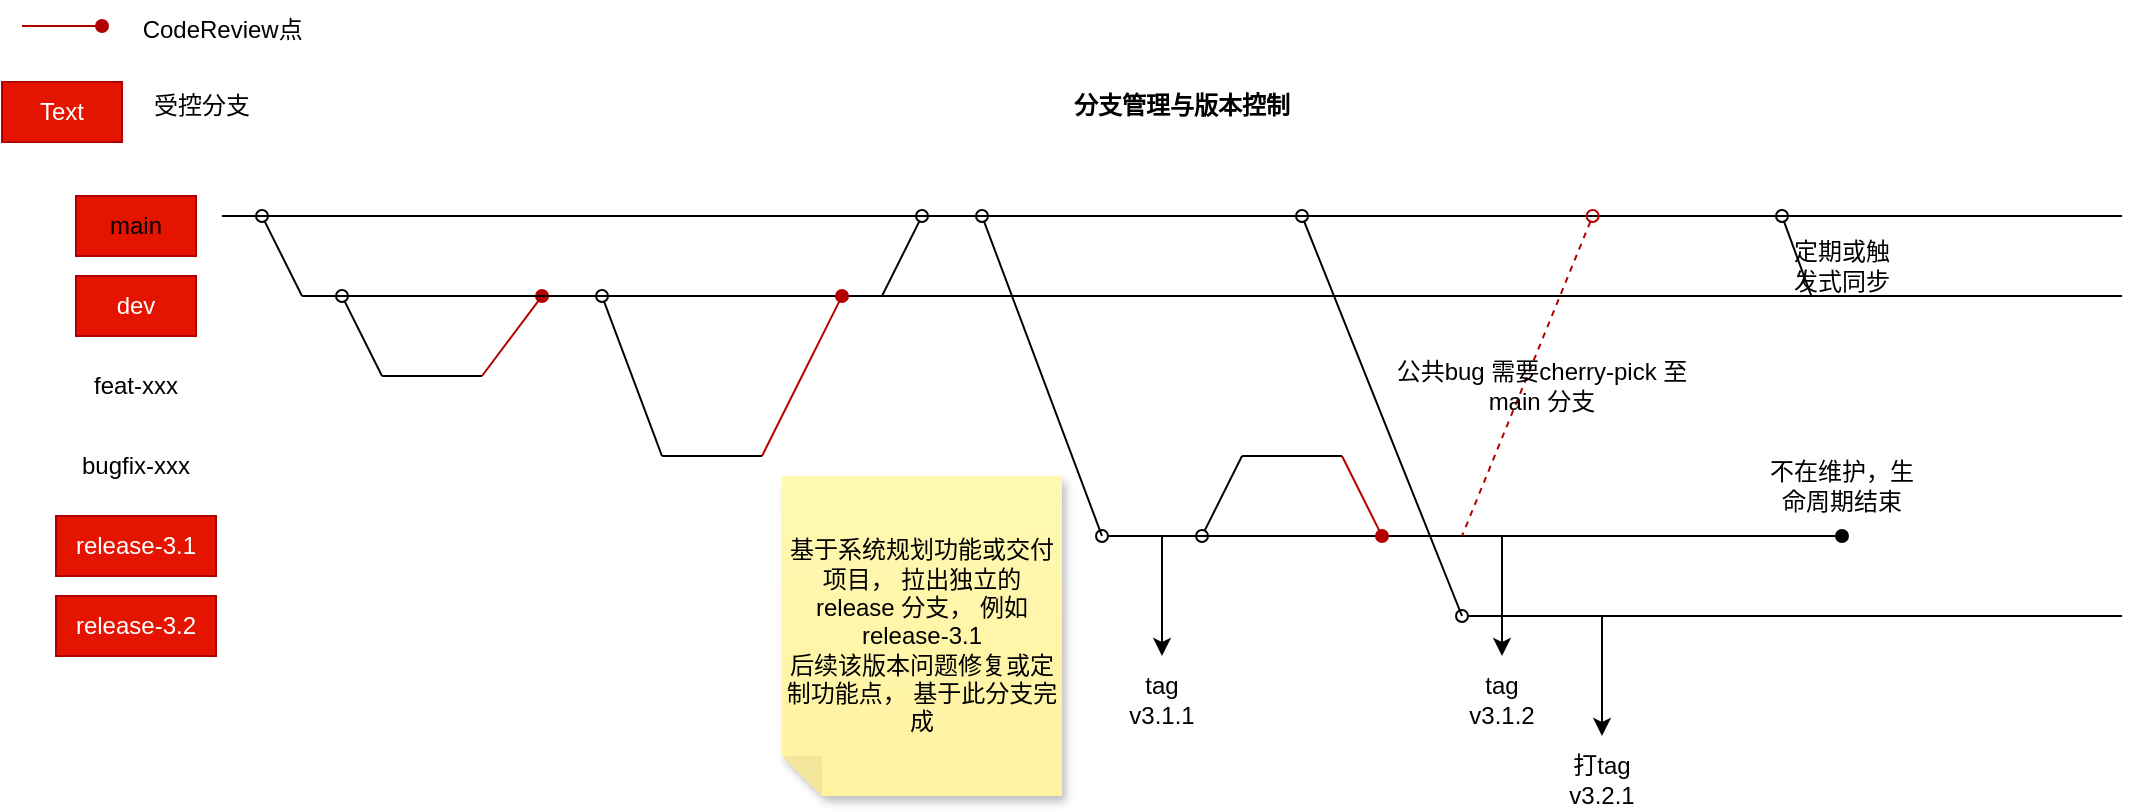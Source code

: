 <mxfile version="20.8.5" type="github">
  <diagram id="Iw8dQtYUUzgtc8tknxo8" name="第 2 页">
    <mxGraphModel dx="1834" dy="1156" grid="0" gridSize="10" guides="1" tooltips="1" connect="1" arrows="1" fold="1" page="0" pageScale="1" pageWidth="827" pageHeight="1169" background="#ffffff" math="0" shadow="0">
      <root>
        <mxCell id="0" />
        <mxCell id="1" parent="0" />
        <mxCell id="PxnFiGonAciIz-0vyAdE-10" value="&lt;font color=&quot;#000000&quot;&gt;main&lt;/font&gt;" style="text;strokeColor=#B20000;align=center;fillColor=#e51400;html=1;verticalAlign=middle;whiteSpace=wrap;rounded=0;fontColor=#ffffff;" parent="1" vertex="1">
          <mxGeometry x="17" y="70" width="60" height="30" as="geometry" />
        </mxCell>
        <mxCell id="PxnFiGonAciIz-0vyAdE-14" value="dev" style="text;strokeColor=#B20000;align=center;fillColor=#e51400;html=1;verticalAlign=middle;whiteSpace=wrap;rounded=0;fontColor=#ffffff;" parent="1" vertex="1">
          <mxGeometry x="17" y="110" width="60" height="30" as="geometry" />
        </mxCell>
        <mxCell id="PxnFiGonAciIz-0vyAdE-16" value="feat-xxx" style="text;strokeColor=none;align=center;fillColor=none;html=1;verticalAlign=middle;whiteSpace=wrap;rounded=0;" parent="1" vertex="1">
          <mxGeometry x="17" y="150" width="60" height="30" as="geometry" />
        </mxCell>
        <mxCell id="PxnFiGonAciIz-0vyAdE-18" value="bugfix-xxx" style="text;strokeColor=none;align=center;fillColor=none;html=1;verticalAlign=middle;whiteSpace=wrap;rounded=0;" parent="1" vertex="1">
          <mxGeometry x="17" y="190" width="60" height="30" as="geometry" />
        </mxCell>
        <mxCell id="PxnFiGonAciIz-0vyAdE-20" value="release-3.1" style="text;strokeColor=#B20000;align=center;fillColor=#e51400;html=1;verticalAlign=middle;whiteSpace=wrap;rounded=0;fontColor=#ffffff;" parent="1" vertex="1">
          <mxGeometry x="7" y="230" width="80" height="30" as="geometry" />
        </mxCell>
        <mxCell id="PxnFiGonAciIz-0vyAdE-26" value="" style="edgeStyle=none;orthogonalLoop=1;jettySize=auto;html=1;rounded=0;endArrow=none;endFill=0;startArrow=oval;startFill=0;" parent="1" edge="1">
          <mxGeometry width="80" relative="1" as="geometry">
            <mxPoint x="110" y="80" as="sourcePoint" />
            <mxPoint x="130" y="120" as="targetPoint" />
            <Array as="points" />
          </mxGeometry>
        </mxCell>
        <mxCell id="PxnFiGonAciIz-0vyAdE-33" value="" style="edgeStyle=none;orthogonalLoop=1;jettySize=auto;html=1;rounded=0;endArrow=none;endFill=0;startArrow=oval;startFill=1;fillColor=#e51400;strokeColor=#B20000;" parent="1" edge="1">
          <mxGeometry width="80" relative="1" as="geometry">
            <mxPoint x="250" y="120" as="sourcePoint" />
            <mxPoint x="220" y="160" as="targetPoint" />
            <Array as="points" />
          </mxGeometry>
        </mxCell>
        <mxCell id="PxnFiGonAciIz-0vyAdE-36" value="" style="endArrow=none;html=1;rounded=0;" parent="1" edge="1">
          <mxGeometry width="50" height="50" relative="1" as="geometry">
            <mxPoint x="90" y="80" as="sourcePoint" />
            <mxPoint x="1040" y="80" as="targetPoint" />
          </mxGeometry>
        </mxCell>
        <mxCell id="PxnFiGonAciIz-0vyAdE-37" value="" style="endArrow=none;html=1;rounded=0;" parent="1" edge="1">
          <mxGeometry width="50" height="50" relative="1" as="geometry">
            <mxPoint x="130" y="120" as="sourcePoint" />
            <mxPoint x="1040" y="120" as="targetPoint" />
          </mxGeometry>
        </mxCell>
        <mxCell id="PxnFiGonAciIz-0vyAdE-38" value="" style="endArrow=none;html=1;rounded=0;" parent="1" edge="1">
          <mxGeometry width="50" height="50" relative="1" as="geometry">
            <mxPoint x="170" y="160" as="sourcePoint" />
            <mxPoint x="220" y="160" as="targetPoint" />
          </mxGeometry>
        </mxCell>
        <mxCell id="PxnFiGonAciIz-0vyAdE-39" value="" style="edgeStyle=none;orthogonalLoop=1;jettySize=auto;html=1;rounded=0;endArrow=none;endFill=0;startArrow=oval;startFill=0;exitX=0.021;exitY=0.5;exitDx=0;exitDy=0;exitPerimeter=0;" parent="1" edge="1">
          <mxGeometry width="80" relative="1" as="geometry">
            <mxPoint x="150" y="120" as="sourcePoint" />
            <mxPoint x="170" y="160" as="targetPoint" />
            <Array as="points" />
          </mxGeometry>
        </mxCell>
        <mxCell id="PxnFiGonAciIz-0vyAdE-43" value="" style="edgeStyle=none;orthogonalLoop=1;jettySize=auto;html=1;rounded=0;endArrow=none;endFill=0;startArrow=oval;startFill=1;fillColor=#e51400;strokeColor=#B20000;" parent="1" edge="1">
          <mxGeometry width="80" relative="1" as="geometry">
            <mxPoint x="400" y="120" as="sourcePoint" />
            <mxPoint x="360" y="200" as="targetPoint" />
            <Array as="points" />
          </mxGeometry>
        </mxCell>
        <mxCell id="PxnFiGonAciIz-0vyAdE-44" value="" style="endArrow=none;html=1;rounded=0;" parent="1" edge="1">
          <mxGeometry width="50" height="50" relative="1" as="geometry">
            <mxPoint x="310" y="200" as="sourcePoint" />
            <mxPoint x="360" y="200" as="targetPoint" />
          </mxGeometry>
        </mxCell>
        <mxCell id="PxnFiGonAciIz-0vyAdE-45" value="" style="edgeStyle=none;orthogonalLoop=1;jettySize=auto;html=1;rounded=0;endArrow=none;endFill=0;startArrow=oval;startFill=0;" parent="1" edge="1">
          <mxGeometry width="80" relative="1" as="geometry">
            <mxPoint x="280" y="120" as="sourcePoint" />
            <mxPoint x="310" y="200" as="targetPoint" />
            <Array as="points" />
          </mxGeometry>
        </mxCell>
        <mxCell id="PxnFiGonAciIz-0vyAdE-52" value="CodeReview点&amp;nbsp;" style="text;strokeColor=none;align=center;fillColor=none;html=1;verticalAlign=middle;whiteSpace=wrap;rounded=0;strokeWidth=1;" parent="1" vertex="1">
          <mxGeometry x="42" y="-28" width="100" height="30" as="geometry" />
        </mxCell>
        <mxCell id="PxnFiGonAciIz-0vyAdE-53" value="" style="edgeStyle=none;orthogonalLoop=1;jettySize=auto;html=1;rounded=0;endArrow=none;endFill=0;startArrow=oval;startFill=0;exitX=0.021;exitY=0.5;exitDx=0;exitDy=0;exitPerimeter=0;" parent="1" edge="1">
          <mxGeometry width="80" relative="1" as="geometry">
            <mxPoint x="440" y="80" as="sourcePoint" />
            <mxPoint x="420" y="120" as="targetPoint" />
            <Array as="points" />
          </mxGeometry>
        </mxCell>
        <mxCell id="PxnFiGonAciIz-0vyAdE-55" value="" style="edgeStyle=none;orthogonalLoop=1;jettySize=auto;html=1;rounded=0;endArrow=oval;endFill=1;startArrow=oval;startFill=0;fontFamily=Helvetica;fontSize=11;fontColor=default;align=center;strokeColor=default;" parent="1" edge="1">
          <mxGeometry width="50" height="50" relative="1" as="geometry">
            <mxPoint x="530" y="240" as="sourcePoint" />
            <mxPoint x="900" y="240" as="targetPoint" />
          </mxGeometry>
        </mxCell>
        <mxCell id="PxnFiGonAciIz-0vyAdE-56" value="" style="edgeStyle=none;orthogonalLoop=1;jettySize=auto;html=1;rounded=0;endArrow=none;endFill=0;startArrow=oval;startFill=0;" parent="1" edge="1">
          <mxGeometry width="80" relative="1" as="geometry">
            <mxPoint x="470" y="80" as="sourcePoint" />
            <mxPoint x="530" y="240" as="targetPoint" />
            <Array as="points" />
          </mxGeometry>
        </mxCell>
        <mxCell id="PxnFiGonAciIz-0vyAdE-57" value="基于系统规划功能或交付项目， 拉出独立的release 分支， 例如release-3.1&lt;br&gt;后续该版本问题修复或定制功能点， 基于此分支完成" style="shape=note;whiteSpace=wrap;html=1;backgroundOutline=1;fontColor=#000000;darkOpacity=0.05;fillColor=#FFF9B2;strokeColor=none;fillStyle=solid;direction=west;gradientDirection=north;gradientColor=#FFF2A1;shadow=1;size=20;pointerEvents=1;strokeWidth=1;" parent="1" vertex="1">
          <mxGeometry x="370" y="210" width="140" height="160" as="geometry" />
        </mxCell>
        <mxCell id="PxnFiGonAciIz-0vyAdE-58" value="" style="edgeStyle=none;orthogonalLoop=1;jettySize=auto;html=1;rounded=0;endArrow=none;endFill=0;startArrow=oval;startFill=1;fillColor=#e51400;strokeColor=#B20000;" parent="1" edge="1">
          <mxGeometry width="80" relative="1" as="geometry">
            <mxPoint x="30" y="-15" as="sourcePoint" />
            <mxPoint x="-10" y="-15" as="targetPoint" />
            <Array as="points" />
          </mxGeometry>
        </mxCell>
        <mxCell id="PxnFiGonAciIz-0vyAdE-59" value="" style="edgeStyle=none;orthogonalLoop=1;jettySize=auto;html=1;rounded=0;endArrow=none;endFill=0;startArrow=oval;startFill=0;entryX=0;entryY=0.5;entryDx=0;entryDy=0;entryPerimeter=0;dashed=1;fillColor=#e51400;strokeColor=#B20000;" parent="1" edge="1">
          <mxGeometry width="80" relative="1" as="geometry">
            <mxPoint x="775.33" y="80" as="sourcePoint" />
            <mxPoint x="710.0" y="240" as="targetPoint" />
            <Array as="points" />
          </mxGeometry>
        </mxCell>
        <mxCell id="PxnFiGonAciIz-0vyAdE-60" value="公共bug 需要cherry-pick 至main 分支" style="text;strokeColor=none;align=center;fillColor=none;html=1;verticalAlign=middle;whiteSpace=wrap;rounded=0;strokeWidth=1;" parent="1" vertex="1">
          <mxGeometry x="670" y="150" width="160" height="30" as="geometry" />
        </mxCell>
        <mxCell id="PxnFiGonAciIz-0vyAdE-63" value="" style="endArrow=classic;html=1;rounded=0;" parent="1" edge="1">
          <mxGeometry width="50" height="50" relative="1" as="geometry">
            <mxPoint x="560" y="240" as="sourcePoint" />
            <mxPoint x="560" y="300" as="targetPoint" />
          </mxGeometry>
        </mxCell>
        <mxCell id="PxnFiGonAciIz-0vyAdE-65" value="&lt;br&gt;tag&lt;br&gt;v3.1.1" style="text;strokeColor=none;align=center;fillColor=none;html=1;verticalAlign=middle;whiteSpace=wrap;rounded=0;strokeWidth=1;" parent="1" vertex="1">
          <mxGeometry x="530" y="300" width="60" height="30" as="geometry" />
        </mxCell>
        <mxCell id="PxnFiGonAciIz-0vyAdE-66" value="" style="edgeStyle=none;orthogonalLoop=1;jettySize=auto;html=1;rounded=0;endArrow=none;endFill=0;startArrow=oval;startFill=1;fillColor=#e51400;strokeColor=#B20000;" parent="1" edge="1">
          <mxGeometry width="80" relative="1" as="geometry">
            <mxPoint x="670" y="240" as="sourcePoint" />
            <mxPoint x="650" y="200" as="targetPoint" />
            <Array as="points" />
          </mxGeometry>
        </mxCell>
        <mxCell id="PxnFiGonAciIz-0vyAdE-67" value="" style="endArrow=none;html=1;rounded=0;" parent="1" edge="1">
          <mxGeometry width="50" height="50" relative="1" as="geometry">
            <mxPoint x="650" y="200" as="sourcePoint" />
            <mxPoint x="600" y="200" as="targetPoint" />
          </mxGeometry>
        </mxCell>
        <mxCell id="PxnFiGonAciIz-0vyAdE-68" value="" style="edgeStyle=none;orthogonalLoop=1;jettySize=auto;html=1;rounded=0;endArrow=none;endFill=0;startArrow=oval;startFill=0;" parent="1" edge="1">
          <mxGeometry width="80" relative="1" as="geometry">
            <mxPoint x="580" y="240" as="sourcePoint" />
            <mxPoint x="600" y="200" as="targetPoint" />
            <Array as="points" />
          </mxGeometry>
        </mxCell>
        <mxCell id="PxnFiGonAciIz-0vyAdE-69" value="" style="edgeStyle=none;orthogonalLoop=1;jettySize=auto;html=1;rounded=0;endArrow=none;endFill=0;startArrow=oval;startFill=0;exitX=0.021;exitY=0.5;exitDx=0;exitDy=0;exitPerimeter=0;entryX=0;entryY=0.5;entryDx=0;entryDy=0;entryPerimeter=0;" parent="1" edge="1">
          <mxGeometry width="80" relative="1" as="geometry">
            <mxPoint x="870" y="80" as="sourcePoint" />
            <mxPoint x="884.67" y="120" as="targetPoint" />
            <Array as="points" />
          </mxGeometry>
        </mxCell>
        <mxCell id="PxnFiGonAciIz-0vyAdE-70" value="定期或触发式同步" style="text;strokeColor=none;align=center;fillColor=none;html=1;verticalAlign=middle;whiteSpace=wrap;rounded=0;strokeWidth=1;" parent="1" vertex="1">
          <mxGeometry x="870" y="90" width="60" height="30" as="geometry" />
        </mxCell>
        <mxCell id="PxnFiGonAciIz-0vyAdE-73" value="release-3.2" style="text;strokeColor=#B20000;align=center;fillColor=#e51400;html=1;verticalAlign=middle;whiteSpace=wrap;rounded=0;fontColor=#ffffff;" parent="1" vertex="1">
          <mxGeometry x="7" y="270" width="80" height="30" as="geometry" />
        </mxCell>
        <mxCell id="PxnFiGonAciIz-0vyAdE-74" value="" style="edgeStyle=none;orthogonalLoop=1;jettySize=auto;html=1;rounded=0;endArrow=none;endFill=0;startArrow=oval;startFill=0;fontFamily=Helvetica;fontSize=11;fontColor=default;align=center;strokeColor=default;" parent="1" edge="1">
          <mxGeometry width="50" height="50" relative="1" as="geometry">
            <mxPoint x="710" y="280" as="sourcePoint" />
            <mxPoint x="1040" y="280" as="targetPoint" />
          </mxGeometry>
        </mxCell>
        <mxCell id="PxnFiGonAciIz-0vyAdE-75" value="" style="edgeStyle=none;orthogonalLoop=1;jettySize=auto;html=1;rounded=0;endArrow=none;endFill=0;startArrow=oval;startFill=0;" parent="1" edge="1">
          <mxGeometry width="80" relative="1" as="geometry">
            <mxPoint x="630" y="80" as="sourcePoint" />
            <mxPoint x="710" y="280" as="targetPoint" />
            <Array as="points" />
          </mxGeometry>
        </mxCell>
        <mxCell id="PxnFiGonAciIz-0vyAdE-76" value="" style="endArrow=classic;html=1;rounded=0;" parent="1" edge="1">
          <mxGeometry width="50" height="50" relative="1" as="geometry">
            <mxPoint x="780" y="280" as="sourcePoint" />
            <mxPoint x="780" y="340" as="targetPoint" />
          </mxGeometry>
        </mxCell>
        <mxCell id="PxnFiGonAciIz-0vyAdE-80" value="&lt;br&gt;打tag&lt;br&gt;v3.2.1" style="text;strokeColor=none;align=center;fillColor=none;html=1;verticalAlign=middle;whiteSpace=wrap;rounded=0;strokeWidth=1;" parent="1" vertex="1">
          <mxGeometry x="750" y="340" width="60" height="30" as="geometry" />
        </mxCell>
        <mxCell id="PxnFiGonAciIz-0vyAdE-83" value="不在维护，生命周期结束" style="text;strokeColor=none;align=center;fillColor=none;html=1;verticalAlign=middle;whiteSpace=wrap;rounded=0;strokeWidth=1;" parent="1" vertex="1">
          <mxGeometry x="860" y="200" width="80" height="30" as="geometry" />
        </mxCell>
        <mxCell id="PxnFiGonAciIz-0vyAdE-84" value="" style="endArrow=classic;html=1;rounded=0;" parent="1" edge="1">
          <mxGeometry width="50" height="50" relative="1" as="geometry">
            <mxPoint x="730" y="240" as="sourcePoint" />
            <mxPoint x="730" y="300" as="targetPoint" />
          </mxGeometry>
        </mxCell>
        <mxCell id="PxnFiGonAciIz-0vyAdE-85" value="&lt;br&gt;tag&lt;br&gt;v3.1.2" style="text;strokeColor=none;align=center;fillColor=none;html=1;verticalAlign=middle;whiteSpace=wrap;rounded=0;strokeWidth=1;" parent="1" vertex="1">
          <mxGeometry x="700" y="300" width="60" height="30" as="geometry" />
        </mxCell>
        <mxCell id="PxnFiGonAciIz-0vyAdE-86" value="&lt;font color=&quot;#000000&quot;&gt;&lt;b&gt;分支管理与版本控制&lt;/b&gt;&lt;/font&gt;" style="text;strokeColor=none;align=center;fillColor=none;html=1;verticalAlign=middle;whiteSpace=wrap;rounded=0;strokeWidth=1;fontColor=#FF3333;" parent="1" vertex="1">
          <mxGeometry x="500" y="10" width="140" height="30" as="geometry" />
        </mxCell>
        <mxCell id="PxnFiGonAciIz-0vyAdE-87" value="Text" style="text;strokeColor=#B20000;align=center;fillColor=#e51400;html=1;verticalAlign=middle;whiteSpace=wrap;rounded=0;strokeWidth=1;fontColor=#ffffff;" parent="1" vertex="1">
          <mxGeometry x="-20" y="13" width="60" height="30" as="geometry" />
        </mxCell>
        <mxCell id="PxnFiGonAciIz-0vyAdE-88" value="受控分支" style="text;strokeColor=none;align=center;fillColor=none;html=1;verticalAlign=middle;whiteSpace=wrap;rounded=0;strokeWidth=1;fontColor=#000000;" parent="1" vertex="1">
          <mxGeometry x="50" y="10" width="60" height="30" as="geometry" />
        </mxCell>
      </root>
    </mxGraphModel>
  </diagram>
</mxfile>
